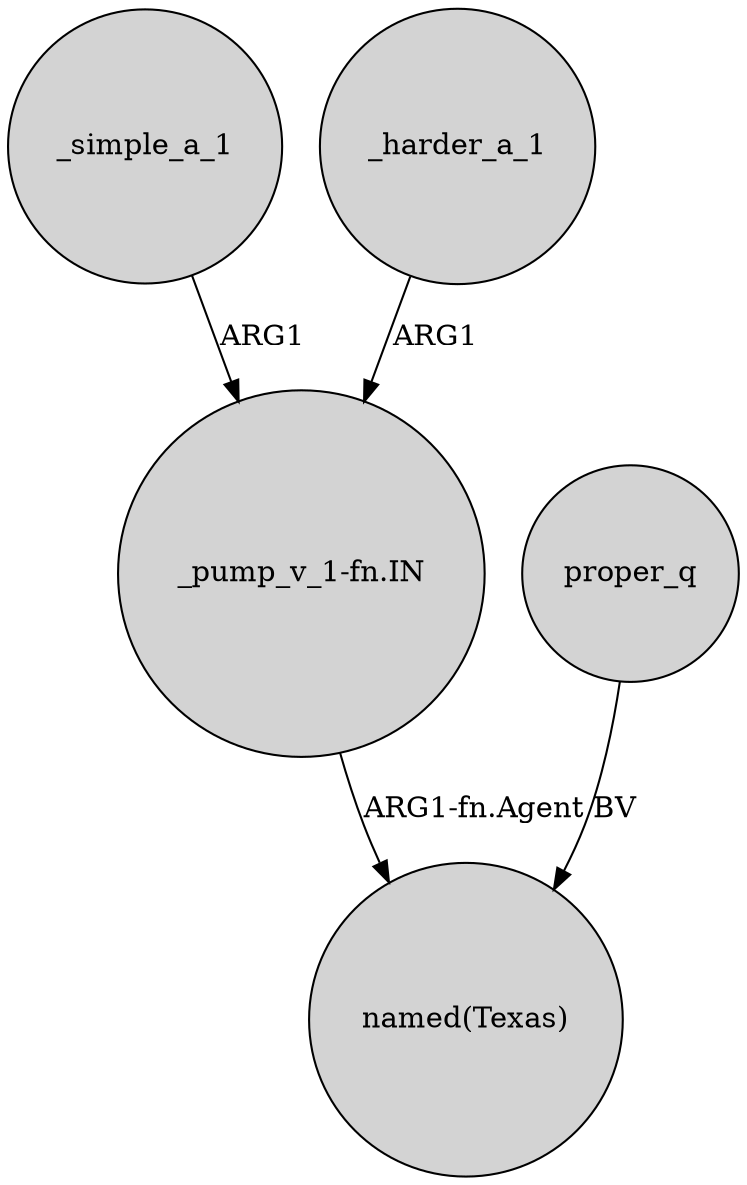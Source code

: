 digraph {
	node [shape=circle style=filled]
	_simple_a_1 -> "_pump_v_1-fn.IN" [label=ARG1]
	"_pump_v_1-fn.IN" -> "named(Texas)" [label="ARG1-fn.Agent"]
	_harder_a_1 -> "_pump_v_1-fn.IN" [label=ARG1]
	proper_q -> "named(Texas)" [label=BV]
}
